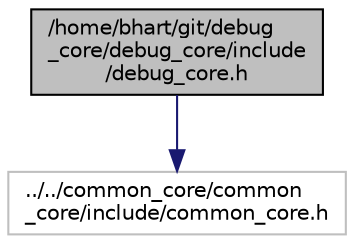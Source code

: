 digraph "/home/bhart/git/debug_core/debug_core/include/debug_core.h"
{
  edge [fontname="Helvetica",fontsize="10",labelfontname="Helvetica",labelfontsize="10"];
  node [fontname="Helvetica",fontsize="10",shape=record];
  Node0 [label="/home/bhart/git/debug\l_core/debug_core/include\l/debug_core.h",height=0.2,width=0.4,color="black", fillcolor="grey75", style="filled", fontcolor="black"];
  Node0 -> Node1 [color="midnightblue",fontsize="10",style="solid",fontname="Helvetica"];
  Node1 [label="../../common_core/common\l_core/include/common_core.h",height=0.2,width=0.4,color="grey75", fillcolor="white", style="filled"];
}
